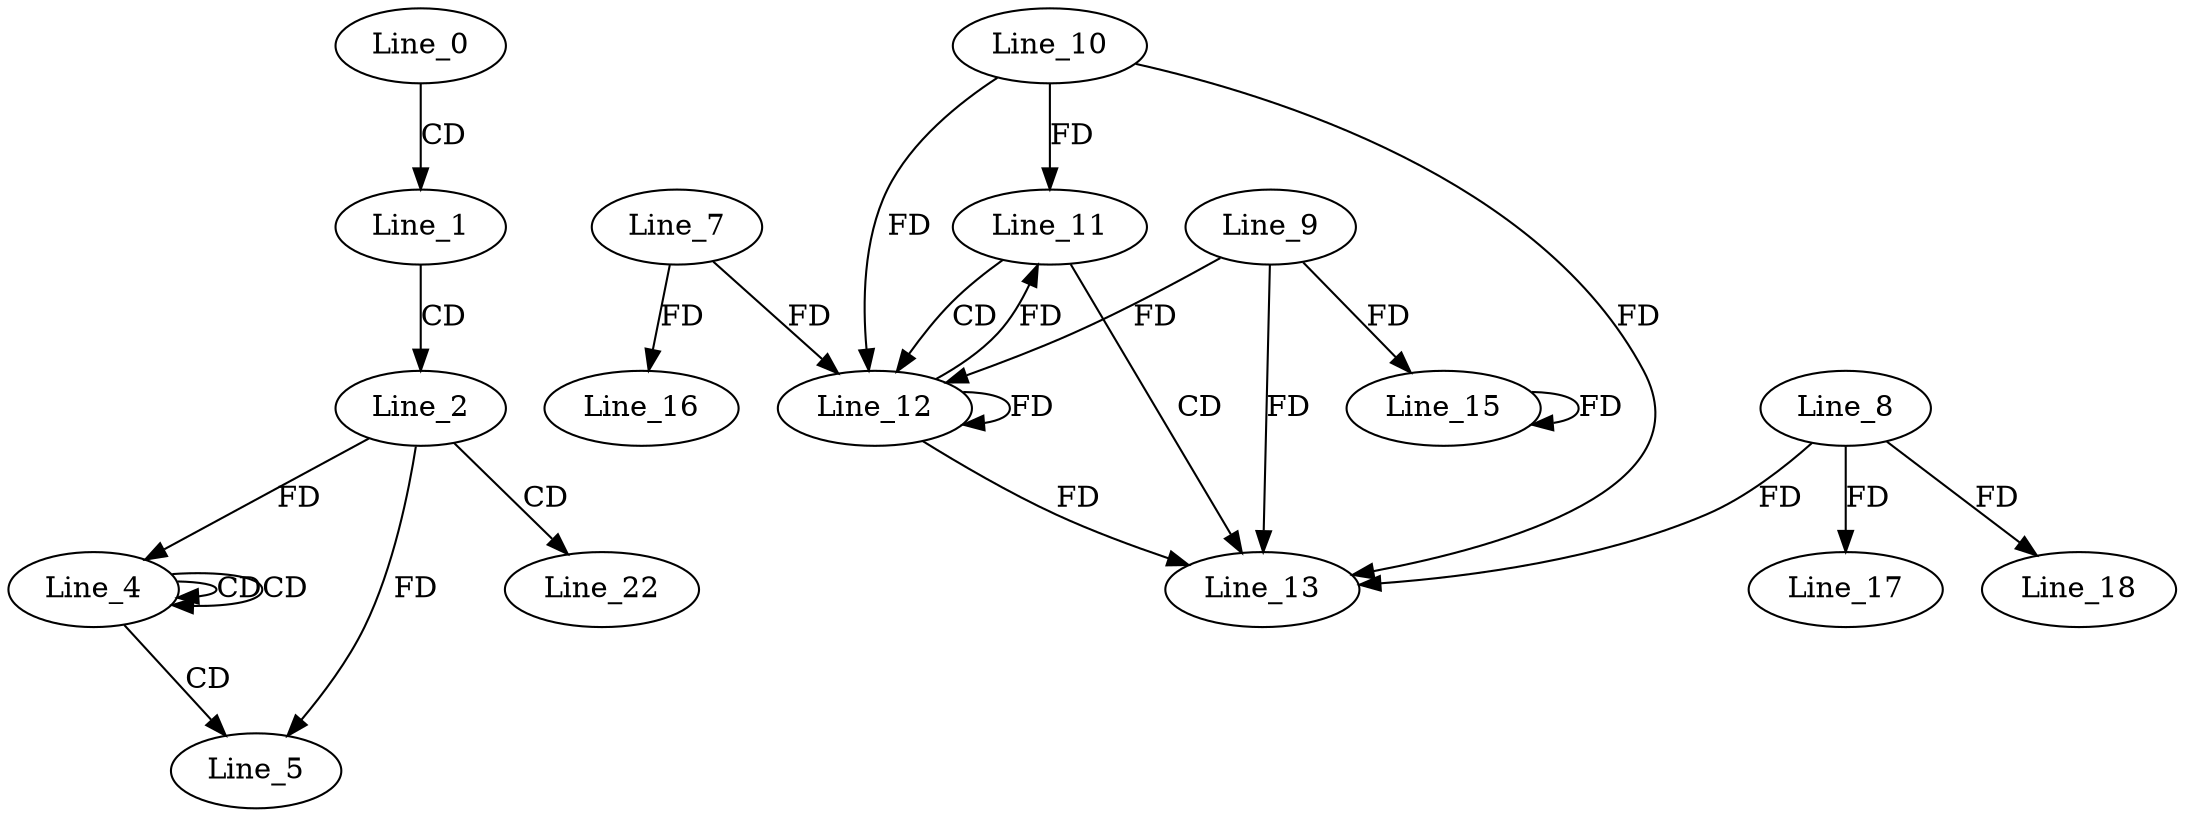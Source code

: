 digraph G {
  Line_0;
  Line_1;
  Line_2;
  Line_4;
  Line_4;
  Line_4;
  Line_5;
  Line_10;
  Line_11;
  Line_12;
  Line_12;
  Line_7;
  Line_9;
  Line_13;
  Line_8;
  Line_15;
  Line_16;
  Line_17;
  Line_18;
  Line_22;
  Line_0 -> Line_1 [ label="CD" ];
  Line_1 -> Line_2 [ label="CD" ];
  Line_4 -> Line_4 [ label="CD" ];
  Line_4 -> Line_4 [ label="CD" ];
  Line_2 -> Line_4 [ label="FD" ];
  Line_4 -> Line_5 [ label="CD" ];
  Line_2 -> Line_5 [ label="FD" ];
  Line_10 -> Line_11 [ label="FD" ];
  Line_11 -> Line_12 [ label="CD" ];
  Line_12 -> Line_12 [ label="FD" ];
  Line_10 -> Line_12 [ label="FD" ];
  Line_7 -> Line_12 [ label="FD" ];
  Line_9 -> Line_12 [ label="FD" ];
  Line_11 -> Line_13 [ label="CD" ];
  Line_8 -> Line_13 [ label="FD" ];
  Line_9 -> Line_13 [ label="FD" ];
  Line_12 -> Line_13 [ label="FD" ];
  Line_10 -> Line_13 [ label="FD" ];
  Line_9 -> Line_15 [ label="FD" ];
  Line_15 -> Line_15 [ label="FD" ];
  Line_7 -> Line_16 [ label="FD" ];
  Line_8 -> Line_17 [ label="FD" ];
  Line_8 -> Line_18 [ label="FD" ];
  Line_2 -> Line_22 [ label="CD" ];
  Line_12 -> Line_11 [ label="FD" ];
}
